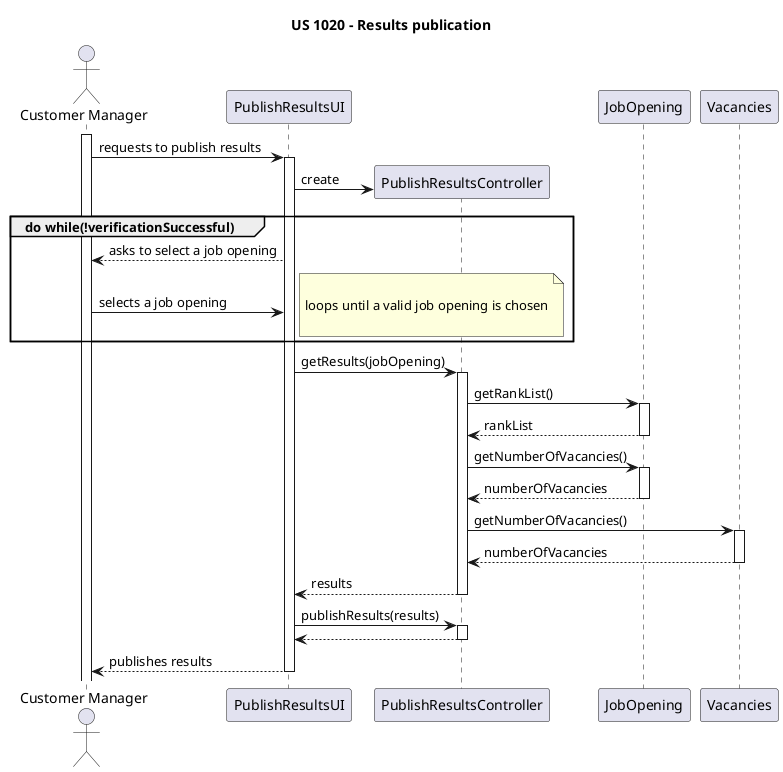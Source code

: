 @startuml
actor "Customer Manager" as Manager
participant PublishResultsUI as UI
participant PublishResultsController as CTRLR

title US 1020 - Results publication

activate Manager

Manager -> UI : requests to publish results

activate UI

create CTRLR

UI -> CTRLR : create

group do while(!verificationSuccessful)

UI --> Manager : asks to select a job opening

Manager -> UI : selects a job opening

note right

loops until a valid job opening is chosen

end note

end

UI -> CTRLR : getResults(jobOpening)

activate CTRLR

CTRLR -> JobOpening : getRankList()

activate JobOpening

JobOpening --> CTRLR : rankList

deactivate JobOpening

CTRLR -> JobOpening : getNumberOfVacancies()

activate JobOpening

JobOpening --> CTRLR : numberOfVacancies

deactivate JobOpening

CTRLR -> Vacancies : getNumberOfVacancies()

activate Vacancies

Vacancies --> CTRLR : numberOfVacancies

deactivate Vacancies

CTRLR --> UI : results

deactivate CTRLR

UI -> CTRLR : publishResults(results)

activate CTRLR

CTRLR --> UI

deactivate CTRLR

UI --> Manager : publishes results

deactivate UI

@enduml








